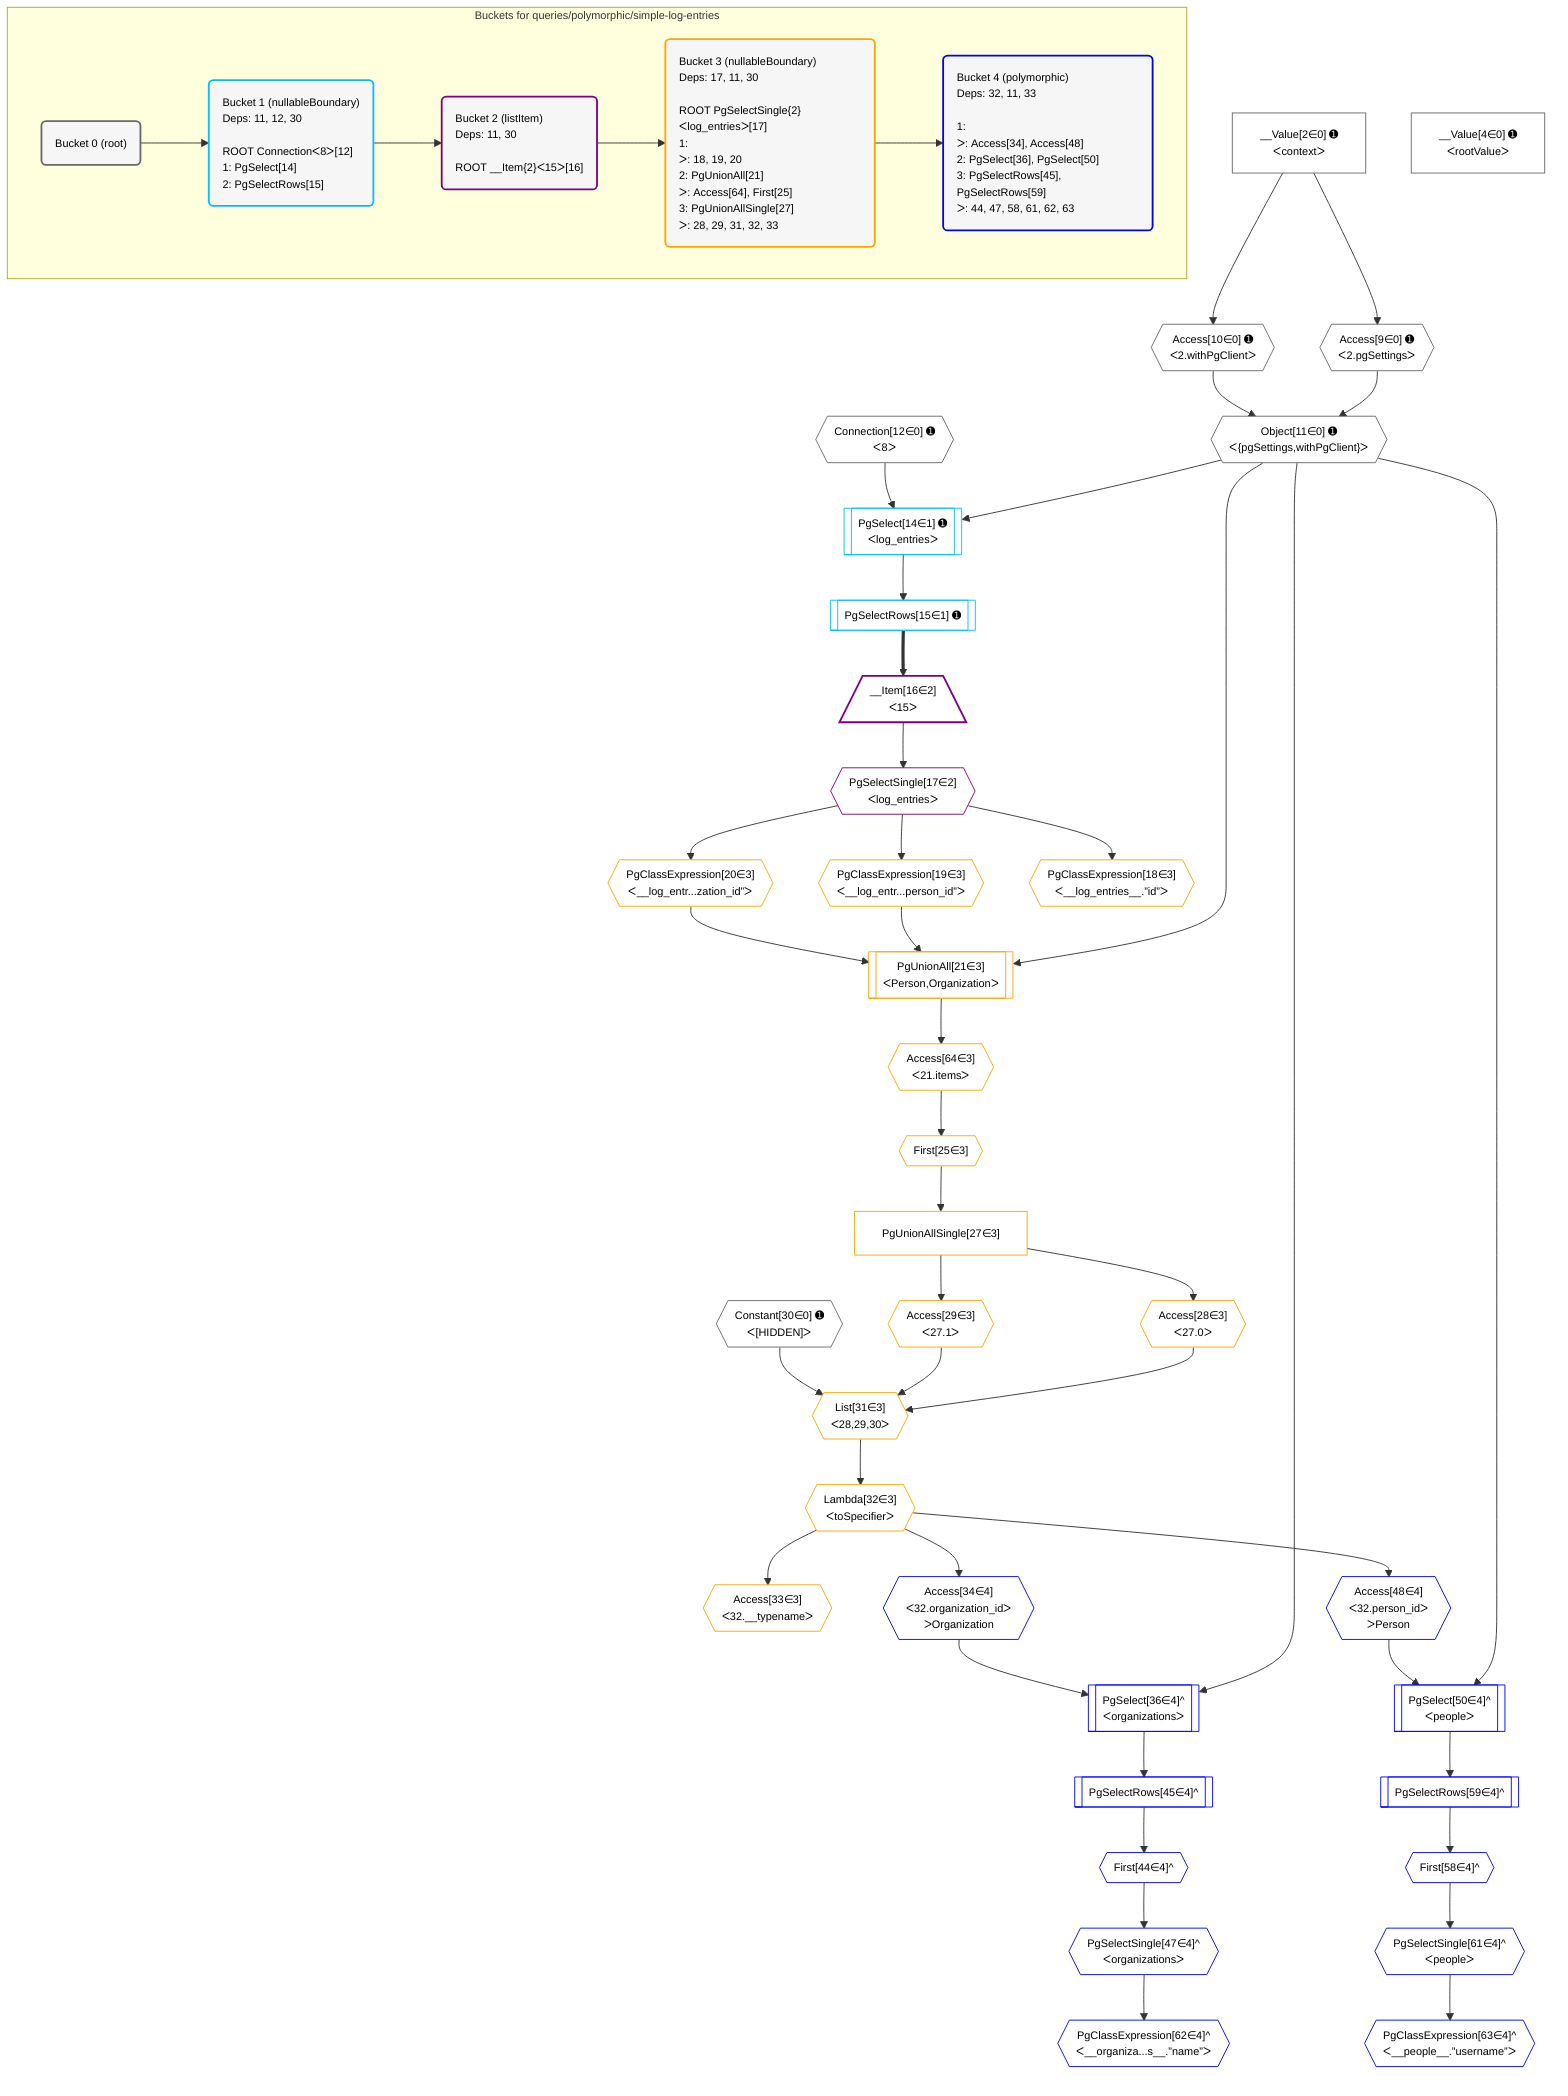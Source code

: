 %%{init: {'themeVariables': { 'fontSize': '12px'}}}%%
graph TD
    classDef path fill:#eee,stroke:#000,color:#000
    classDef plan fill:#fff,stroke-width:1px,color:#000
    classDef itemplan fill:#fff,stroke-width:2px,color:#000
    classDef unbatchedplan fill:#dff,stroke-width:1px,color:#000
    classDef sideeffectplan fill:#fcc,stroke-width:2px,color:#000
    classDef bucket fill:#f6f6f6,color:#000,stroke-width:2px,text-align:left

    subgraph "Buckets for queries/polymorphic/simple-log-entries"
    Bucket0("Bucket 0 (root)"):::bucket
    Bucket1("Bucket 1 (nullableBoundary)<br />Deps: 11, 12, 30<br /><br />ROOT Connectionᐸ8ᐳ[12]<br />1: PgSelect[14]<br />2: PgSelectRows[15]"):::bucket
    Bucket2("Bucket 2 (listItem)<br />Deps: 11, 30<br /><br />ROOT __Item{2}ᐸ15ᐳ[16]"):::bucket
    Bucket3("Bucket 3 (nullableBoundary)<br />Deps: 17, 11, 30<br /><br />ROOT PgSelectSingle{2}ᐸlog_entriesᐳ[17]<br />1: <br />ᐳ: 18, 19, 20<br />2: PgUnionAll[21]<br />ᐳ: Access[64], First[25]<br />3: PgUnionAllSingle[27]<br />ᐳ: 28, 29, 31, 32, 33"):::bucket
    Bucket4("Bucket 4 (polymorphic)<br />Deps: 32, 11, 33<br /><br />1: <br />ᐳ: Access[34], Access[48]<br />2: PgSelect[36], PgSelect[50]<br />3: PgSelectRows[45], PgSelectRows[59]<br />ᐳ: 44, 47, 58, 61, 62, 63"):::bucket
    end
    Bucket0 --> Bucket1
    Bucket1 --> Bucket2
    Bucket2 --> Bucket3
    Bucket3 --> Bucket4

    %% plan dependencies
    Object11{{"Object[11∈0] ➊<br />ᐸ{pgSettings,withPgClient}ᐳ"}}:::plan
    Access9{{"Access[9∈0] ➊<br />ᐸ2.pgSettingsᐳ"}}:::plan
    Access10{{"Access[10∈0] ➊<br />ᐸ2.withPgClientᐳ"}}:::plan
    Access9 & Access10 --> Object11
    __Value2["__Value[2∈0] ➊<br />ᐸcontextᐳ"]:::plan
    __Value2 --> Access9
    __Value2 --> Access10
    __Value4["__Value[4∈0] ➊<br />ᐸrootValueᐳ"]:::plan
    Connection12{{"Connection[12∈0] ➊<br />ᐸ8ᐳ"}}:::plan
    Constant30{{"Constant[30∈0] ➊<br />ᐸ[HIDDEN]ᐳ"}}:::plan
    PgSelect14[["PgSelect[14∈1] ➊<br />ᐸlog_entriesᐳ"]]:::plan
    Object11 & Connection12 --> PgSelect14
    PgSelectRows15[["PgSelectRows[15∈1] ➊"]]:::plan
    PgSelect14 --> PgSelectRows15
    __Item16[/"__Item[16∈2]<br />ᐸ15ᐳ"\]:::itemplan
    PgSelectRows15 ==> __Item16
    PgSelectSingle17{{"PgSelectSingle[17∈2]<br />ᐸlog_entriesᐳ"}}:::plan
    __Item16 --> PgSelectSingle17
    PgUnionAll21[["PgUnionAll[21∈3]<br />ᐸPerson,Organizationᐳ"]]:::plan
    PgClassExpression19{{"PgClassExpression[19∈3]<br />ᐸ__log_entr...person_id”ᐳ"}}:::plan
    PgClassExpression20{{"PgClassExpression[20∈3]<br />ᐸ__log_entr...zation_id”ᐳ"}}:::plan
    Object11 & PgClassExpression19 & PgClassExpression20 --> PgUnionAll21
    List31{{"List[31∈3]<br />ᐸ28,29,30ᐳ"}}:::plan
    Access28{{"Access[28∈3]<br />ᐸ27.0ᐳ"}}:::plan
    Access29{{"Access[29∈3]<br />ᐸ27.1ᐳ"}}:::plan
    Access28 & Access29 & Constant30 --> List31
    PgClassExpression18{{"PgClassExpression[18∈3]<br />ᐸ__log_entries__.”id”ᐳ"}}:::plan
    PgSelectSingle17 --> PgClassExpression18
    PgSelectSingle17 --> PgClassExpression19
    PgSelectSingle17 --> PgClassExpression20
    First25{{"First[25∈3]"}}:::plan
    Access64{{"Access[64∈3]<br />ᐸ21.itemsᐳ"}}:::plan
    Access64 --> First25
    PgUnionAllSingle27["PgUnionAllSingle[27∈3]"]:::plan
    First25 --> PgUnionAllSingle27
    PgUnionAllSingle27 --> Access28
    PgUnionAllSingle27 --> Access29
    Lambda32{{"Lambda[32∈3]<br />ᐸtoSpecifierᐳ"}}:::plan
    List31 --> Lambda32
    Access33{{"Access[33∈3]<br />ᐸ32.__typenameᐳ"}}:::plan
    Lambda32 --> Access33
    PgUnionAll21 --> Access64
    PgSelect36[["PgSelect[36∈4]^<br />ᐸorganizationsᐳ"]]:::plan
    Access34{{"Access[34∈4]<br />ᐸ32.organization_idᐳ<br />ᐳOrganization"}}:::plan
    Object11 & Access34 --> PgSelect36
    PgSelect50[["PgSelect[50∈4]^<br />ᐸpeopleᐳ"]]:::plan
    Access48{{"Access[48∈4]<br />ᐸ32.person_idᐳ<br />ᐳPerson"}}:::plan
    Object11 & Access48 --> PgSelect50
    Lambda32 --> Access34
    First44{{"First[44∈4]^"}}:::plan
    PgSelectRows45[["PgSelectRows[45∈4]^"]]:::plan
    PgSelectRows45 --> First44
    PgSelect36 --> PgSelectRows45
    PgSelectSingle47{{"PgSelectSingle[47∈4]^<br />ᐸorganizationsᐳ"}}:::plan
    First44 --> PgSelectSingle47
    Lambda32 --> Access48
    First58{{"First[58∈4]^"}}:::plan
    PgSelectRows59[["PgSelectRows[59∈4]^"]]:::plan
    PgSelectRows59 --> First58
    PgSelect50 --> PgSelectRows59
    PgSelectSingle61{{"PgSelectSingle[61∈4]^<br />ᐸpeopleᐳ"}}:::plan
    First58 --> PgSelectSingle61
    PgClassExpression62{{"PgClassExpression[62∈4]^<br />ᐸ__organiza...s__.”name”ᐳ"}}:::plan
    PgSelectSingle47 --> PgClassExpression62
    PgClassExpression63{{"PgClassExpression[63∈4]^<br />ᐸ__people__.”username”ᐳ"}}:::plan
    PgSelectSingle61 --> PgClassExpression63

    %% define steps
    classDef bucket0 stroke:#696969
    class Bucket0,__Value2,__Value4,Access9,Access10,Object11,Connection12,Constant30 bucket0
    classDef bucket1 stroke:#00bfff
    class Bucket1,PgSelect14,PgSelectRows15 bucket1
    classDef bucket2 stroke:#7f007f
    class Bucket2,__Item16,PgSelectSingle17 bucket2
    classDef bucket3 stroke:#ffa500
    class Bucket3,PgClassExpression18,PgClassExpression19,PgClassExpression20,PgUnionAll21,First25,PgUnionAllSingle27,Access28,Access29,List31,Lambda32,Access33,Access64 bucket3
    classDef bucket4 stroke:#0000ff
    class Bucket4,Access34,PgSelect36,First44,PgSelectRows45,PgSelectSingle47,Access48,PgSelect50,First58,PgSelectRows59,PgSelectSingle61,PgClassExpression62,PgClassExpression63 bucket4